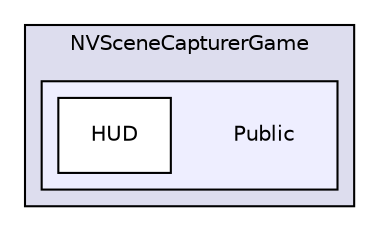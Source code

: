 digraph "Public" {
  compound=true
  node [ fontsize="10", fontname="Helvetica"];
  edge [ labelfontsize="10", labelfontname="Helvetica"];
  subgraph clusterdir_1cf47c8aecf2dd933fce9d5fdac704a3 {
    graph [ bgcolor="#ddddee", pencolor="black", label="NVSceneCapturerGame" fontname="Helvetica", fontsize="10", URL="dir_1cf47c8aecf2dd933fce9d5fdac704a3.html"]
  subgraph clusterdir_e76bbaa2cbdaf33ba10355d8e5093062 {
    graph [ bgcolor="#eeeeff", pencolor="black", label="" URL="dir_e76bbaa2cbdaf33ba10355d8e5093062.html"];
    dir_e76bbaa2cbdaf33ba10355d8e5093062 [shape=plaintext label="Public"];
    dir_ebccb143b236e900d0ea4ed42cc7fdef [shape=box label="HUD" color="black" fillcolor="white" style="filled" URL="dir_ebccb143b236e900d0ea4ed42cc7fdef.html"];
  }
  }
}
